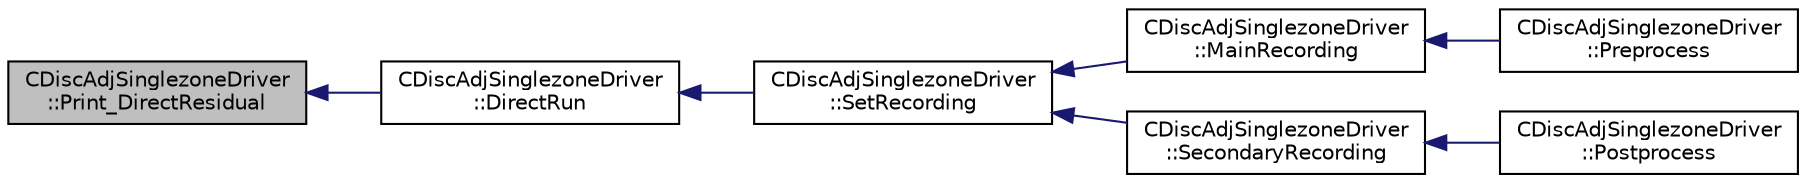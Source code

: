 digraph "CDiscAdjSinglezoneDriver::Print_DirectResidual"
{
  edge [fontname="Helvetica",fontsize="10",labelfontname="Helvetica",labelfontsize="10"];
  node [fontname="Helvetica",fontsize="10",shape=record];
  rankdir="LR";
  Node491 [label="CDiscAdjSinglezoneDriver\l::Print_DirectResidual",height=0.2,width=0.4,color="black", fillcolor="grey75", style="filled", fontcolor="black"];
  Node491 -> Node492 [dir="back",color="midnightblue",fontsize="10",style="solid",fontname="Helvetica"];
  Node492 [label="CDiscAdjSinglezoneDriver\l::DirectRun",height=0.2,width=0.4,color="black", fillcolor="white", style="filled",URL="$class_c_disc_adj_singlezone_driver.html#a59918e5ae5359c05f4d1f7d934ecbe6f",tooltip="Run one iteration of the solver. "];
  Node492 -> Node493 [dir="back",color="midnightblue",fontsize="10",style="solid",fontname="Helvetica"];
  Node493 [label="CDiscAdjSinglezoneDriver\l::SetRecording",height=0.2,width=0.4,color="black", fillcolor="white", style="filled",URL="$class_c_disc_adj_singlezone_driver.html#a7e519f0f189a3a102b0630edaaa9d233",tooltip="Record one iteration of a flow iteration in within multiple zones. "];
  Node493 -> Node494 [dir="back",color="midnightblue",fontsize="10",style="solid",fontname="Helvetica"];
  Node494 [label="CDiscAdjSinglezoneDriver\l::MainRecording",height=0.2,width=0.4,color="black", fillcolor="white", style="filled",URL="$class_c_disc_adj_singlezone_driver.html#af4087bc4859a336b67555336d8f28aaf",tooltip="Record the main computational path. "];
  Node494 -> Node495 [dir="back",color="midnightblue",fontsize="10",style="solid",fontname="Helvetica"];
  Node495 [label="CDiscAdjSinglezoneDriver\l::Preprocess",height=0.2,width=0.4,color="black", fillcolor="white", style="filled",URL="$class_c_disc_adj_singlezone_driver.html#a2d0785572312526d0bd695a14dd405f2",tooltip="Preprocess the single-zone iteration. "];
  Node493 -> Node496 [dir="back",color="midnightblue",fontsize="10",style="solid",fontname="Helvetica"];
  Node496 [label="CDiscAdjSinglezoneDriver\l::SecondaryRecording",height=0.2,width=0.4,color="black", fillcolor="white", style="filled",URL="$class_c_disc_adj_singlezone_driver.html#ad328a74dd89ed2e335b22c4bf2b53cb0",tooltip="Record the secondary computational path. "];
  Node496 -> Node497 [dir="back",color="midnightblue",fontsize="10",style="solid",fontname="Helvetica"];
  Node497 [label="CDiscAdjSinglezoneDriver\l::Postprocess",height=0.2,width=0.4,color="black", fillcolor="white", style="filled",URL="$class_c_disc_adj_singlezone_driver.html#af0ac923c07d86674b252c28df9a115da",tooltip="Postprocess the adjoint iteration for ZONE_0. "];
}
